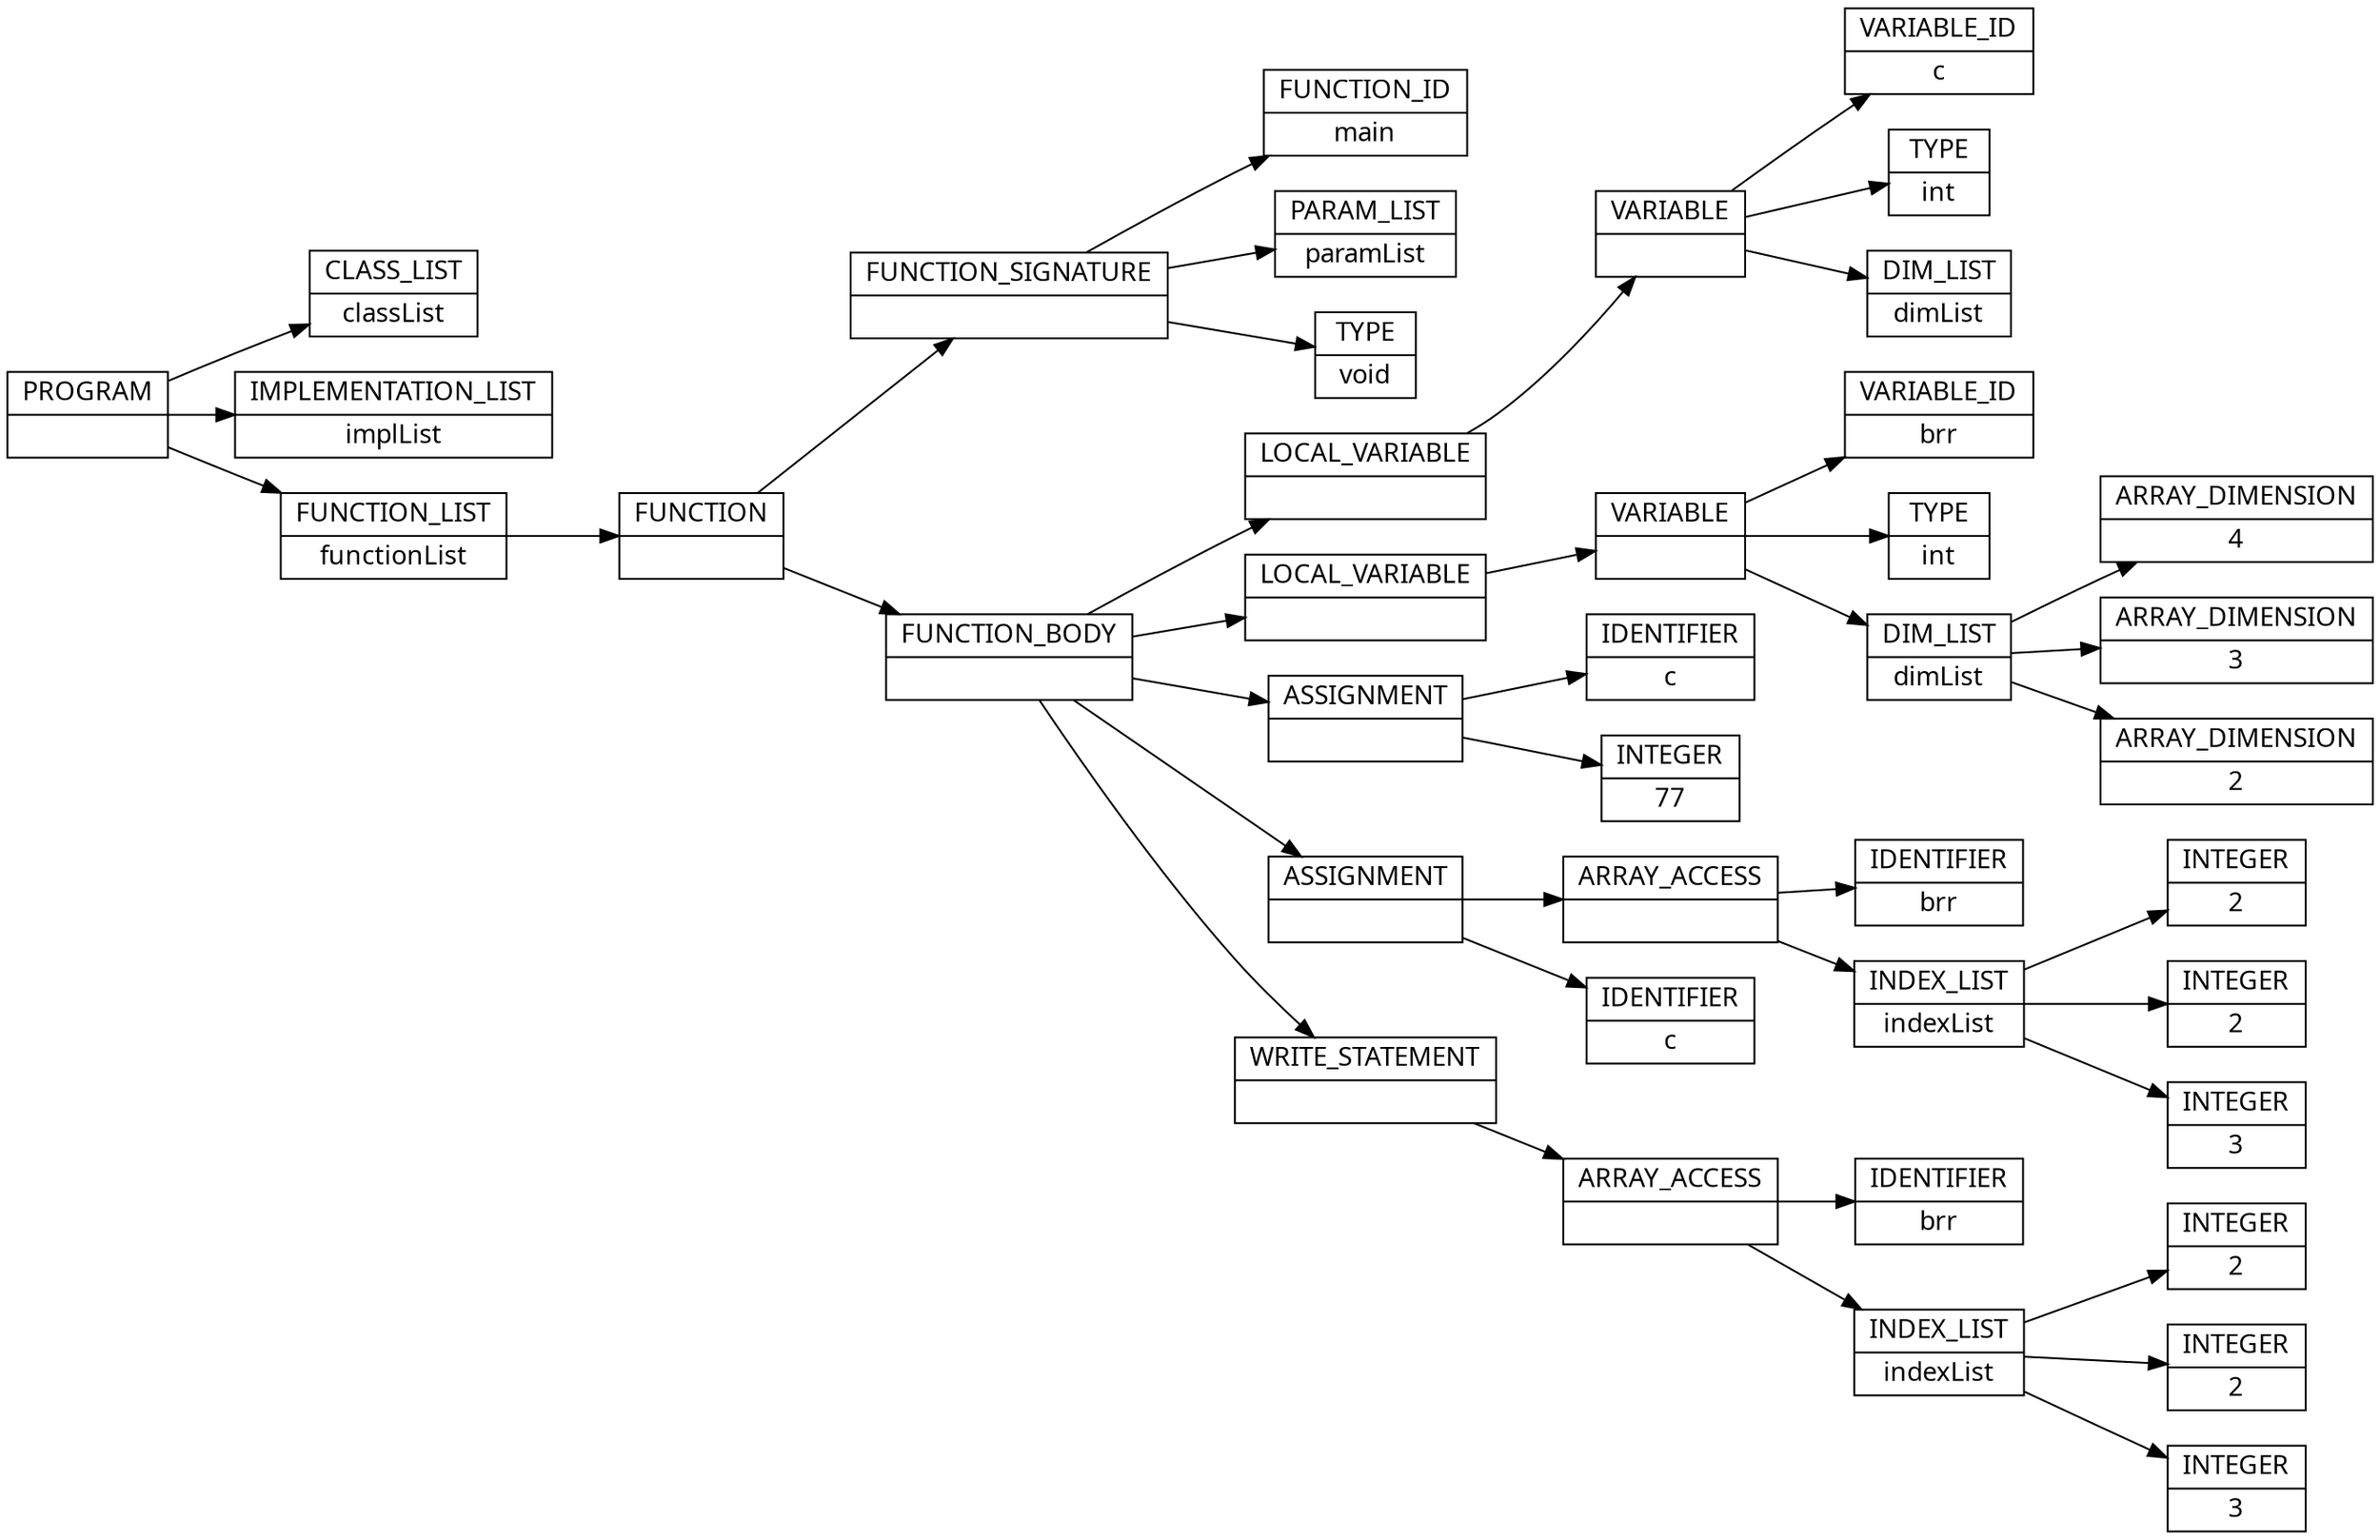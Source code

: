 digraph AST {
  node [shape=record];
    node [fontname=Sans];charset="UTF-8" splines=true splines=spline rankdir =LR
  node3 [label="PROGRAM |  "];
  node0 [label="CLASS_LIST | classList "];
  node1 [label="IMPLEMENTATION_LIST | implList "];
  node2 [label="FUNCTION_LIST | functionList "];
  node44 [label="FUNCTION |  "];
  node7 [label="FUNCTION_SIGNATURE |  "];
  node4 [label="FUNCTION_ID | main "];
  node5 [label="PARAM_LIST | paramList "];
  node6 [label="TYPE | void "];
  node8 [label="FUNCTION_BODY |  "];
  node14 [label="LOCAL_VARIABLE |  "];
  node13 [label="VARIABLE |  "];
  node9 [label="VARIABLE_ID | c "];
  node10 [label="TYPE | int "];
  node11 [label="DIM_LIST | dimList "];
  node23 [label="LOCAL_VARIABLE |  "];
  node22 [label="VARIABLE |  "];
  node15 [label="VARIABLE_ID | brr "];
  node16 [label="TYPE | int "];
  node20 [label="DIM_LIST | dimList "];
  node19 [label="ARRAY_DIMENSION | 4 "];
  node18 [label="ARRAY_DIMENSION | 3 "];
  node17 [label="ARRAY_DIMENSION | 2 "];
  node27 [label="ASSIGNMENT |  "];
  node24 [label="IDENTIFIER | c "];
  node26 [label="INTEGER | 77 "];
  node36 [label="ASSIGNMENT |  "];
  node33 [label="ARRAY_ACCESS |  "];
  node28 [label="IDENTIFIER | brr "];
  node30 [label="INDEX_LIST | indexList "];
  node29 [label="INTEGER | 2 "];
  node31 [label="INTEGER | 2 "];
  node32 [label="INTEGER | 3 "];
  node35 [label="IDENTIFIER | c "];
  node43 [label="WRITE_STATEMENT |  "];
  node42 [label="ARRAY_ACCESS |  "];
  node37 [label="IDENTIFIER | brr "];
  node39 [label="INDEX_LIST | indexList "];
  node38 [label="INTEGER | 2 "];
  node40 [label="INTEGER | 2 "];
  node41 [label="INTEGER | 3 "];
  node3 -> node0;
  node3 -> node1;
  node3 -> node2;
  node2 -> node44;
  node44 -> node7;
  node7 -> node4;
  node7 -> node5;
  node7 -> node6;
  node44 -> node8;
  node8 -> node14;
  node14 -> node13;
  node13 -> node9;
  node13 -> node10;
  node13 -> node11;
  node8 -> node23;
  node23 -> node22;
  node22 -> node15;
  node22 -> node16;
  node22 -> node20;
  node20 -> node19;
  node20 -> node18;
  node20 -> node17;
  node8 -> node27;
  node27 -> node24;
  node27 -> node26;
  node8 -> node36;
  node36 -> node33;
  node33 -> node28;
  node33 -> node30;
  node30 -> node29;
  node30 -> node31;
  node30 -> node32;
  node36 -> node35;
  node8 -> node43;
  node43 -> node42;
  node42 -> node37;
  node42 -> node39;
  node39 -> node38;
  node39 -> node40;
  node39 -> node41;
}
